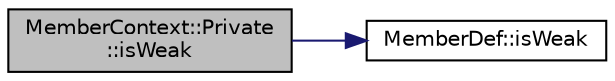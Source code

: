 digraph "MemberContext::Private::isWeak"
{
 // LATEX_PDF_SIZE
  edge [fontname="Helvetica",fontsize="10",labelfontname="Helvetica",labelfontsize="10"];
  node [fontname="Helvetica",fontsize="10",shape=record];
  rankdir="LR";
  Node1 [label="MemberContext::Private\l::isWeak",height=0.2,width=0.4,color="black", fillcolor="grey75", style="filled", fontcolor="black",tooltip=" "];
  Node1 -> Node2 [color="midnightblue",fontsize="10",style="solid",fontname="Helvetica"];
  Node2 [label="MemberDef::isWeak",height=0.2,width=0.4,color="black", fillcolor="white", style="filled",URL="$classMemberDef.html#ac14124f33e6513789346a840f5e49385",tooltip=" "];
}
